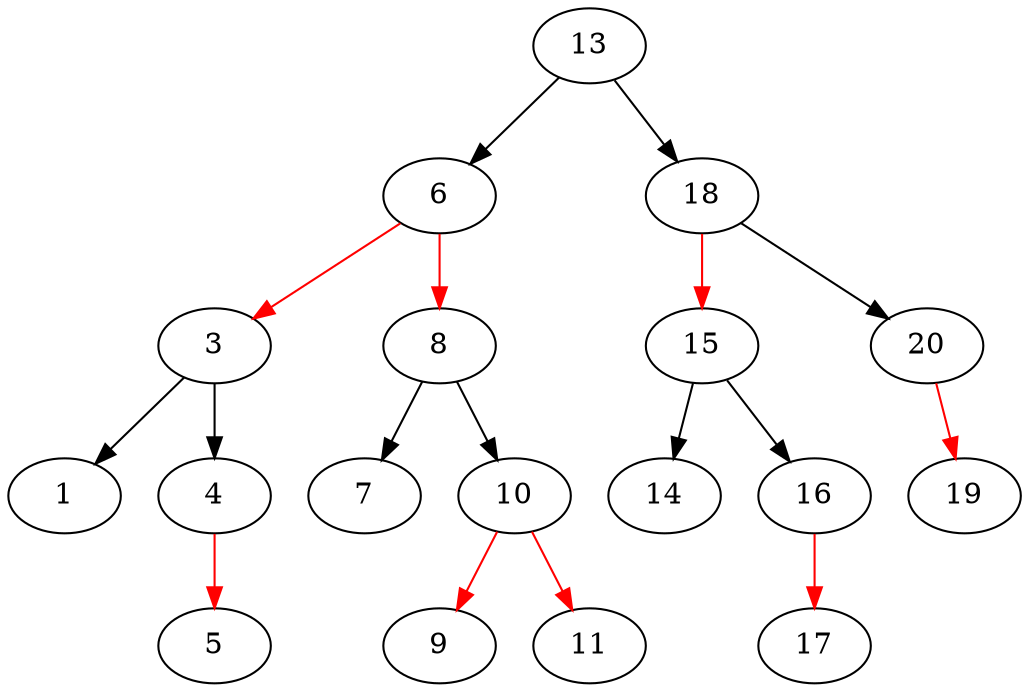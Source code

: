 digraph RBTree {
	13 [label=13 color=black]
	6 [label=6 color=black]
	3 [label=3 color=black]
	1 [label=1 color=black]
	3 -> 1 [color=black]
	4 [label=4 color=black]
	5 [label=5 color=black]
	4 -> 5 [color=red]
	3 -> 4 [color=black]
	6 -> 3 [color=red]
	8 [label=8 color=black]
	7 [label=7 color=black]
	8 -> 7 [color=black]
	10 [label=10 color=black]
	9 [label=9 color=black]
	10 -> 9 [color=red]
	11 [label=11 color=black]
	10 -> 11 [color=red]
	8 -> 10 [color=black]
	6 -> 8 [color=red]
	13 -> 6 [color=black]
	18 [label=18 color=black]
	15 [label=15 color=black]
	14 [label=14 color=black]
	15 -> 14 [color=black]
	16 [label=16 color=black]
	17 [label=17 color=black]
	16 -> 17 [color=red]
	15 -> 16 [color=black]
	18 -> 15 [color=red]
	20 [label=20 color=black]
	19 [label=19 color=black]
	20 -> 19 [color=red]
	18 -> 20 [color=black]
	13 -> 18 [color=black]
}
